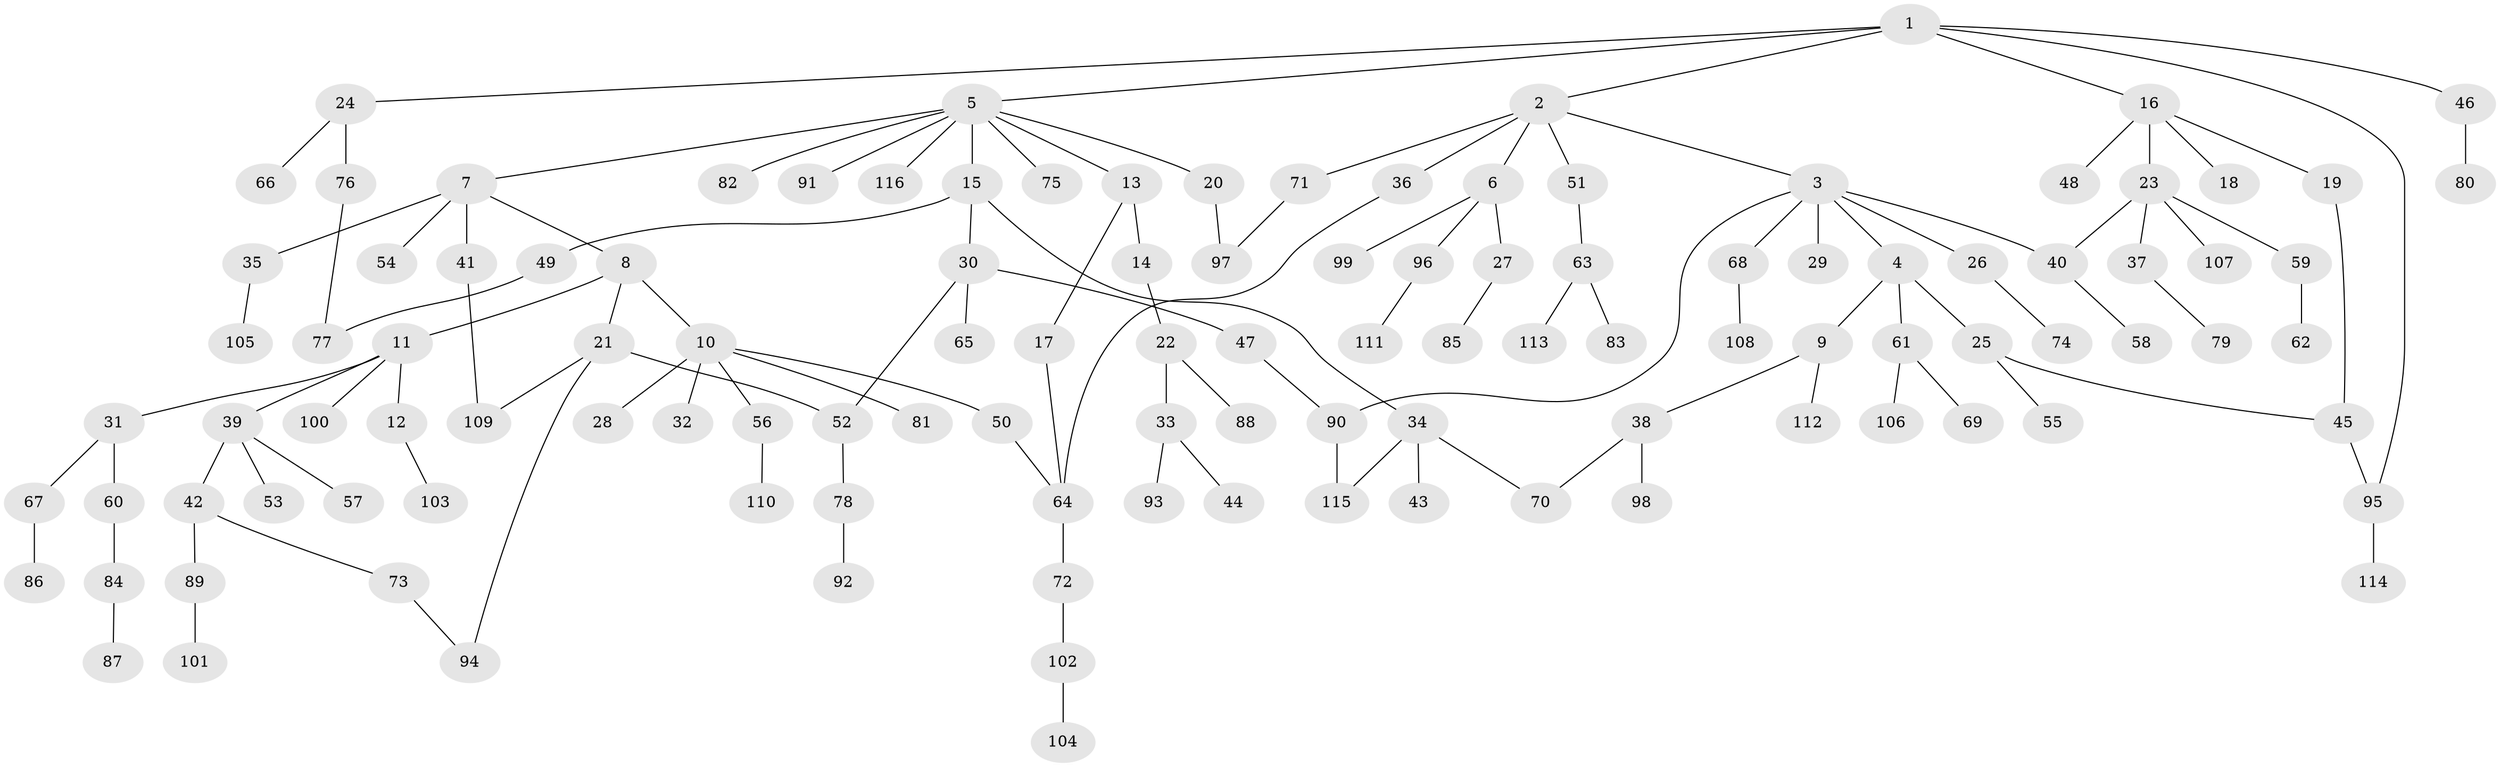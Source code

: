// Generated by graph-tools (version 1.1) at 2025/10/02/27/25 16:10:55]
// undirected, 116 vertices, 128 edges
graph export_dot {
graph [start="1"]
  node [color=gray90,style=filled];
  1;
  2;
  3;
  4;
  5;
  6;
  7;
  8;
  9;
  10;
  11;
  12;
  13;
  14;
  15;
  16;
  17;
  18;
  19;
  20;
  21;
  22;
  23;
  24;
  25;
  26;
  27;
  28;
  29;
  30;
  31;
  32;
  33;
  34;
  35;
  36;
  37;
  38;
  39;
  40;
  41;
  42;
  43;
  44;
  45;
  46;
  47;
  48;
  49;
  50;
  51;
  52;
  53;
  54;
  55;
  56;
  57;
  58;
  59;
  60;
  61;
  62;
  63;
  64;
  65;
  66;
  67;
  68;
  69;
  70;
  71;
  72;
  73;
  74;
  75;
  76;
  77;
  78;
  79;
  80;
  81;
  82;
  83;
  84;
  85;
  86;
  87;
  88;
  89;
  90;
  91;
  92;
  93;
  94;
  95;
  96;
  97;
  98;
  99;
  100;
  101;
  102;
  103;
  104;
  105;
  106;
  107;
  108;
  109;
  110;
  111;
  112;
  113;
  114;
  115;
  116;
  1 -- 2;
  1 -- 5;
  1 -- 16;
  1 -- 24;
  1 -- 46;
  1 -- 95;
  2 -- 3;
  2 -- 6;
  2 -- 36;
  2 -- 51;
  2 -- 71;
  3 -- 4;
  3 -- 26;
  3 -- 29;
  3 -- 68;
  3 -- 40;
  3 -- 90;
  4 -- 9;
  4 -- 25;
  4 -- 61;
  5 -- 7;
  5 -- 13;
  5 -- 15;
  5 -- 20;
  5 -- 75;
  5 -- 82;
  5 -- 91;
  5 -- 116;
  6 -- 27;
  6 -- 96;
  6 -- 99;
  7 -- 8;
  7 -- 35;
  7 -- 41;
  7 -- 54;
  8 -- 10;
  8 -- 11;
  8 -- 21;
  9 -- 38;
  9 -- 112;
  10 -- 28;
  10 -- 32;
  10 -- 50;
  10 -- 56;
  10 -- 81;
  11 -- 12;
  11 -- 31;
  11 -- 39;
  11 -- 100;
  12 -- 103;
  13 -- 14;
  13 -- 17;
  14 -- 22;
  15 -- 30;
  15 -- 34;
  15 -- 49;
  16 -- 18;
  16 -- 19;
  16 -- 23;
  16 -- 48;
  17 -- 64;
  19 -- 45;
  20 -- 97;
  21 -- 52;
  21 -- 94;
  21 -- 109;
  22 -- 33;
  22 -- 88;
  23 -- 37;
  23 -- 40;
  23 -- 59;
  23 -- 107;
  24 -- 66;
  24 -- 76;
  25 -- 55;
  25 -- 45;
  26 -- 74;
  27 -- 85;
  30 -- 47;
  30 -- 65;
  30 -- 52;
  31 -- 60;
  31 -- 67;
  33 -- 44;
  33 -- 93;
  34 -- 43;
  34 -- 115;
  34 -- 70;
  35 -- 105;
  36 -- 64;
  37 -- 79;
  38 -- 70;
  38 -- 98;
  39 -- 42;
  39 -- 53;
  39 -- 57;
  40 -- 58;
  41 -- 109;
  42 -- 73;
  42 -- 89;
  45 -- 95;
  46 -- 80;
  47 -- 90;
  49 -- 77;
  50 -- 64;
  51 -- 63;
  52 -- 78;
  56 -- 110;
  59 -- 62;
  60 -- 84;
  61 -- 69;
  61 -- 106;
  63 -- 83;
  63 -- 113;
  64 -- 72;
  67 -- 86;
  68 -- 108;
  71 -- 97;
  72 -- 102;
  73 -- 94;
  76 -- 77;
  78 -- 92;
  84 -- 87;
  89 -- 101;
  90 -- 115;
  95 -- 114;
  96 -- 111;
  102 -- 104;
}
